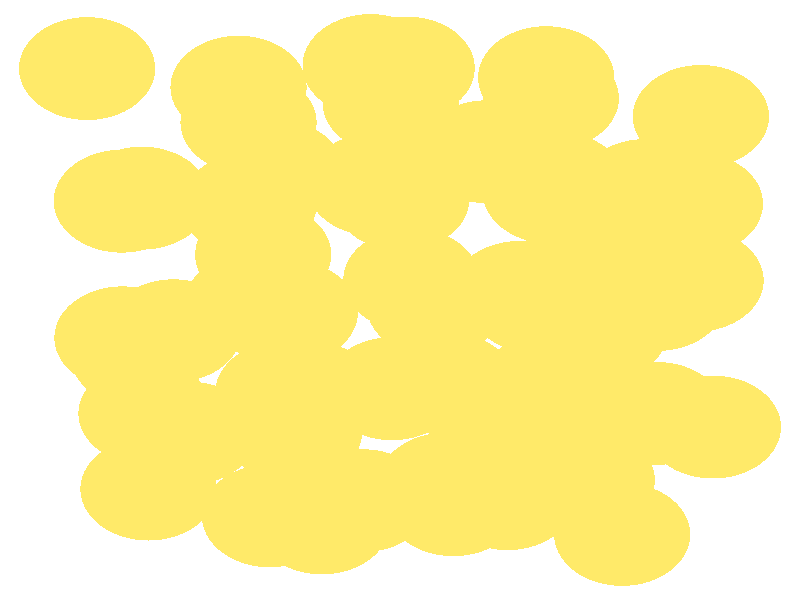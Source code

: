 #include "colors.inc"
#include "finish.inc"

global_settings {assumed_gamma 1 max_trace_level 6}
background {color White}
camera {orthographic
  right -11.99*x up 11.90*y
  direction 1.00*z
  location <0,0,50.00> look_at <0,0,0>}
light_source {<  2.00,   3.00,  40.00> color White
  area_light <0.70, 0, 0>, <0, 0.70, 0>, 3, 3
  adaptive 1 jitter}

#declare simple = finish {phong 0.7}
#declare pale = finish {ambient .5 diffuse .85 roughness .001 specular 0.200 }
#declare intermediate = finish {ambient 0.3 diffuse 0.6 specular 0.10 roughness 0.04 }
#declare vmd = finish {ambient .0 diffuse .65 phong 0.1 phong_size 40. specular 0.500 }
#declare jmol = finish {ambient .2 diffuse .6 specular 1 roughness .001 metallic}
#declare ase2 = finish {ambient 0.05 brilliance 3 diffuse 0.6 metallic specular 0.70 roughness 0.04 reflection 0.15}
#declare ase3 = finish {ambient .15 brilliance 2 diffuse .6 metallic specular 1. roughness .001 reflection .0}
#declare glass = finish {ambient .05 diffuse .3 specular 1. roughness .001}
#declare Rcell = 0.050;
#declare Rbond = 0.100;

#macro atom(LOC, R, COL, FIN)
  sphere{LOC, R texture{pigment{COL} finish{FIN}}}
#end
#macro constrain(LOC, R, COL, FIN)
union{torus{R, Rcell rotate 45*z texture{pigment{COL} finish{FIN}}}
      torus{R, Rcell rotate -45*z texture{pigment{COL} finish{FIN}}}
      translate LOC}
#end

atom(< -1.33,  -1.85,  -9.72>, 1.02, rgb <1.00, 0.82, 0.14>, ase3) // #0 
atom(< -1.17,  -4.42,  -8.37>, 1.02, rgb <1.00, 0.82, 0.14>, ase3) // #1 
atom(< -3.16,  -2.64,  -7.65>, 1.02, rgb <1.00, 0.82, 0.14>, ase3) // #2 
atom(< -3.77,  -3.75,  -5.42>, 1.02, rgb <1.00, 0.82, 0.14>, ase3) // #3 
atom(< -1.75,  -1.84,  -5.17>, 1.02, rgb <1.00, 0.82, 0.14>, ase3) // #4 
atom(< -1.95,  -4.28,  -3.50>, 1.02, rgb <1.00, 0.82, 0.14>, ase3) // #5 
atom(< -3.80,  -2.25,  -2.97>, 1.02, rgb <1.00, 0.82, 0.14>, ase3) // #6 
atom(< -1.59,  -2.63,  -1.22>, 1.02, rgb <1.00, 0.82, 0.14>, ase3) // #7 
atom(< -3.92,  -1.10,  -9.92>, 1.02, rgb <1.00, 0.82, 0.14>, ase3) // #8 
atom(< -1.87,   2.56,  -8.32>, 1.02, rgb <1.00, 0.82, 0.14>, ase3) // #9 
atom(< -2.19,  -0.05,  -7.62>, 1.02, rgb <1.00, 0.82, 0.14>, ase3) // #10 
atom(< -4.17,   1.96,  -6.71>, 1.02, rgb <1.00, 0.82, 0.14>, ase3) // #11 
atom(< -4.16,  -0.75,  -5.41>, 1.02, rgb <1.00, 0.82, 0.14>, ase3) // #12 
atom(< -2.05,   0.90,  -5.22>, 1.02, rgb <1.00, 0.82, 0.14>, ase3) // #13 
atom(< -1.65,  -0.24,  -2.94>, 1.02, rgb <1.00, 0.82, 0.14>, ase3) // #14 
atom(< -3.87,   2.02,  -3.94>, 1.02, rgb <1.00, 0.82, 0.14>, ase3) // #15 
atom(< -3.39,  -0.61,  -0.81>, 1.02, rgb <1.00, 0.82, 0.14>, ase3) // #16 
atom(< -2.27,   1.89,  -1.56>, 1.02, rgb <1.00, 0.82, 0.14>, ase3) // #17 
atom(< -2.27,   3.52,  -5.83>, 1.02, rgb <1.00, 0.82, 0.14>, ase3) // #18 
atom(< -4.69,   4.59,  -4.88>, 1.02, rgb <1.00, 0.82, 0.14>, ase3) // #19 
atom(< -2.42,   4.22,  -3.25>, 1.02, rgb <1.00, 0.82, 0.14>, ase3) // #20 
atom(<  0.69,  -3.65, -10.13>, 1.02, rgb <1.00, 0.82, 0.14>, ase3) // #21 
atom(<  2.14,  -1.75,  -9.01>, 1.02, rgb <1.00, 0.82, 0.14>, ase3) // #22 
atom(<  1.61,  -3.94,  -7.42>, 1.02, rgb <1.00, 0.82, 0.14>, ase3) // #23 
atom(< -0.12,  -1.76,  -7.30>, 1.02, rgb <1.00, 0.82, 0.14>, ase3) // #24 
atom(< -0.56,  -3.98,  -5.79>, 1.02, rgb <1.00, 0.82, 0.14>, ase3) // #25 
atom(<  1.86,  -2.37,  -4.95>, 1.02, rgb <1.00, 0.82, 0.14>, ase3) // #26 
atom(<  2.80,  -3.57,  -2.57>, 1.02, rgb <1.00, 0.82, 0.14>, ase3) // #27 
atom(<  0.72,  -1.67,  -2.25>, 1.02, rgb <1.00, 0.82, 0.14>, ase3) // #28 
atom(<  0.80,  -4.06,  -0.45>, 1.02, rgb <1.00, 0.82, 0.14>, ase3) // #29 
atom(<  2.94,  -2.18,  -0.21>, 1.02, rgb <1.00, 0.82, 0.14>, ase3) // #30 
atom(<  0.17,   0.40,  -9.08>, 1.02, rgb <1.00, 0.82, 0.14>, ase3) // #31 
atom(<  1.30,   2.94,  -8.95>, 1.02, rgb <1.00, 0.82, 0.14>, ase3) // #32 
atom(<  2.03,  -0.03,  -7.01>, 1.02, rgb <1.00, 0.82, 0.14>, ase3) // #33 
atom(<  0.02,   2.00,  -6.62>, 1.02, rgb <1.00, 0.82, 0.14>, ase3) // #34 
atom(<  0.52,  -0.11,  -4.69>, 1.02, rgb <1.00, 0.82, 0.14>, ase3) // #35 
atom(<  2.26,   2.14,  -5.02>, 1.02, rgb <1.00, 0.82, 0.14>, ase3) // #36 
atom(<  2.98,  -0.63,  -2.67>, 1.02, rgb <1.00, 0.82, 0.14>, ase3) // #37 
atom(< -0.38,   2.29,  -3.71>, 1.02, rgb <1.00, 0.82, 0.14>, ase3) // #38 
atom(<  1.79,   0.15,   0.00>, 1.02, rgb <1.00, 0.82, 0.14>, ase3) // #39 
atom(<  2.36,   2.31,  -1.35>, 1.02, rgb <1.00, 0.82, 0.14>, ase3) // #40 
atom(< -0.44,   4.65,  -7.61>, 1.02, rgb <1.00, 0.82, 0.14>, ase3) // #41 
atom(<  2.19,   4.41,  -6.66>, 1.02, rgb <1.00, 0.82, 0.14>, ase3) // #42 
atom(<  0.10,   4.60,  -4.87>, 1.02, rgb <1.00, 0.82, 0.14>, ase3) // #43 
atom(<  2.26,   4.00,  -3.37>, 1.02, rgb <1.00, 0.82, 0.14>, ase3) // #44 
atom(< -0.14,   3.91,  -1.61>, 1.02, rgb <1.00, 0.82, 0.14>, ase3) // #45 
atom(<  3.85,  -2.25,  -6.86>, 1.02, rgb <1.00, 0.82, 0.14>, ase3) // #46 
atom(<  3.33,  -4.65,  -5.28>, 1.02, rgb <1.00, 0.82, 0.14>, ase3) // #47 
atom(<  4.69,  -2.52,  -4.23>, 1.02, rgb <1.00, 0.82, 0.14>, ase3) // #48 
atom(<  2.86,   0.89,  -9.72>, 1.02, rgb <1.00, 0.82, 0.14>, ase3) // #49 
atom(<  3.67,   2.17,  -7.42>, 1.02, rgb <1.00, 0.82, 0.14>, ase3) // #50 
atom(<  3.86,   0.01,  -5.13>, 1.02, rgb <1.00, 0.82, 0.14>, ase3) // #51 
atom(<  4.42,   1.91,  -3.03>, 1.02, rgb <1.00, 0.82, 0.14>, ase3) // #52 
atom(<  4.43,   0.39,  -0.48>, 1.02, rgb <1.00, 0.82, 0.14>, ase3) // #53 
atom(<  4.51,   3.64,  -5.27>, 1.02, rgb <1.00, 0.82, 0.14>, ase3) // #54 
